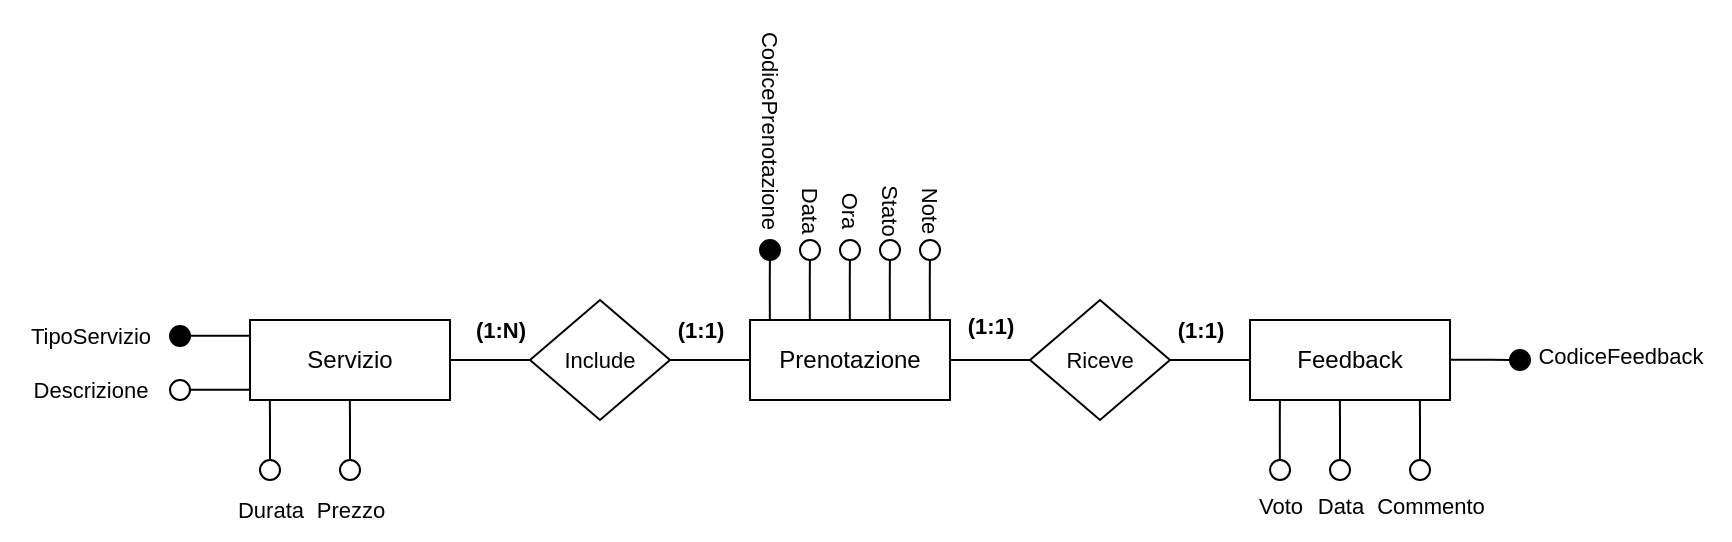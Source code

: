 <mxfile version="25.0.3">
  <diagram name="Page-1" id="EHbDZYoHjk3vQe8Ejhvv">
    <mxGraphModel dx="2672" dy="506" grid="1" gridSize="10" guides="1" tooltips="1" connect="1" arrows="1" fold="1" page="1" pageScale="1" pageWidth="850" pageHeight="1100" math="0" shadow="0">
      <root>
        <mxCell id="0" />
        <mxCell id="1" parent="0" />
        <mxCell id="3pYKi4AClHYdLQsbnEup-44" style="edgeStyle=orthogonalEdgeStyle;shape=connector;rounded=0;orthogonalLoop=1;jettySize=auto;html=1;exitX=0;exitY=0.25;exitDx=0;exitDy=0;strokeColor=default;align=center;verticalAlign=middle;fontFamily=Helvetica;fontSize=11;fontColor=default;labelBackgroundColor=default;endArrow=none;endFill=0;" parent="1" edge="1">
          <mxGeometry relative="1" as="geometry">
            <mxPoint x="-150" y="179.86" as="targetPoint" />
            <mxPoint x="-120" y="179.94" as="sourcePoint" />
            <Array as="points">
              <mxPoint x="-130" y="179.94" />
              <mxPoint x="-130" y="179.94" />
            </Array>
          </mxGeometry>
        </mxCell>
        <mxCell id="3pYKi4AClHYdLQsbnEup-40" value="" style="ellipse;whiteSpace=wrap;html=1;aspect=fixed;fontFamily=Helvetica;fontSize=11;fontColor=default;labelBackgroundColor=default;fillColor=#000000;" parent="1" vertex="1">
          <mxGeometry x="-120" y="175" width="10" height="10" as="geometry" />
        </mxCell>
        <mxCell id="3pYKi4AClHYdLQsbnEup-50" style="edgeStyle=orthogonalEdgeStyle;shape=connector;rounded=0;orthogonalLoop=1;jettySize=auto;html=1;strokeColor=default;align=center;verticalAlign=middle;fontFamily=Helvetica;fontSize=11;fontColor=default;labelBackgroundColor=default;endArrow=none;endFill=0;" parent="1" edge="1">
          <mxGeometry relative="1" as="geometry">
            <mxPoint x="-700.08" y="200" as="targetPoint" />
            <mxPoint x="-700" y="230" as="sourcePoint" />
            <Array as="points">
              <mxPoint x="-700.11" y="210" />
              <mxPoint x="-700.11" y="210" />
            </Array>
          </mxGeometry>
        </mxCell>
        <mxCell id="3pYKi4AClHYdLQsbnEup-51" value="" style="ellipse;whiteSpace=wrap;html=1;aspect=fixed;fontFamily=Helvetica;fontSize=11;fontColor=default;labelBackgroundColor=default;" parent="1" vertex="1">
          <mxGeometry x="-705" y="230" width="10" height="10" as="geometry" />
        </mxCell>
        <mxCell id="w57e7Wg-lAzXvRCn3wtH-1" style="edgeStyle=orthogonalEdgeStyle;rounded=0;orthogonalLoop=1;jettySize=auto;html=1;endArrow=none;endFill=0;" parent="1" source="3pYKi4AClHYdLQsbnEup-126" edge="1">
          <mxGeometry relative="1" as="geometry">
            <mxPoint x="-540" y="180" as="targetPoint" />
          </mxGeometry>
        </mxCell>
        <mxCell id="3pYKi4AClHYdLQsbnEup-126" value="Prenotazione" style="whiteSpace=wrap;html=1;align=center;" parent="1" vertex="1">
          <mxGeometry x="-500" y="160" width="100" height="40" as="geometry" />
        </mxCell>
        <mxCell id="w57e7Wg-lAzXvRCn3wtH-2" style="edgeStyle=orthogonalEdgeStyle;rounded=0;orthogonalLoop=1;jettySize=auto;html=1;endArrow=none;endFill=0;" parent="1" source="3pYKi4AClHYdLQsbnEup-127" edge="1">
          <mxGeometry relative="1" as="geometry">
            <mxPoint x="-650" y="180" as="targetPoint" />
          </mxGeometry>
        </mxCell>
        <mxCell id="3pYKi4AClHYdLQsbnEup-127" value="Include" style="shape=rhombus;perimeter=rhombusPerimeter;whiteSpace=wrap;html=1;align=center;fontFamily=Helvetica;fontSize=11;fontColor=default;labelBackgroundColor=default;" parent="1" vertex="1">
          <mxGeometry x="-610" y="150" width="70" height="60" as="geometry" />
        </mxCell>
        <mxCell id="3pYKi4AClHYdLQsbnEup-193" style="edgeStyle=orthogonalEdgeStyle;shape=connector;rounded=0;orthogonalLoop=1;jettySize=auto;html=1;strokeColor=default;align=center;verticalAlign=middle;fontFamily=Helvetica;fontSize=11;fontColor=default;labelBackgroundColor=default;endArrow=none;endFill=0;" parent="1" edge="1">
          <mxGeometry relative="1" as="geometry">
            <mxPoint x="-780" y="167.92" as="targetPoint" />
            <mxPoint x="-750" y="167.93" as="sourcePoint" />
          </mxGeometry>
        </mxCell>
        <mxCell id="3pYKi4AClHYdLQsbnEup-128" value="Servizio" style="whiteSpace=wrap;html=1;align=center;" parent="1" vertex="1">
          <mxGeometry x="-750" y="160" width="100" height="40" as="geometry" />
        </mxCell>
        <mxCell id="3pYKi4AClHYdLQsbnEup-180" style="edgeStyle=orthogonalEdgeStyle;shape=connector;rounded=0;orthogonalLoop=1;jettySize=auto;html=1;entryX=1;entryY=0.5;entryDx=0;entryDy=0;strokeColor=default;align=center;verticalAlign=middle;fontFamily=Helvetica;fontSize=11;fontColor=default;labelBackgroundColor=default;endArrow=none;endFill=0;" parent="1" source="3pYKi4AClHYdLQsbnEup-129" target="3pYKi4AClHYdLQsbnEup-131" edge="1">
          <mxGeometry relative="1" as="geometry" />
        </mxCell>
        <mxCell id="3pYKi4AClHYdLQsbnEup-129" value="Feedback" style="whiteSpace=wrap;html=1;align=center;" parent="1" vertex="1">
          <mxGeometry x="-250" y="160" width="100" height="40" as="geometry" />
        </mxCell>
        <mxCell id="3pYKi4AClHYdLQsbnEup-177" style="edgeStyle=orthogonalEdgeStyle;shape=connector;rounded=0;orthogonalLoop=1;jettySize=auto;html=1;entryX=1;entryY=0.5;entryDx=0;entryDy=0;strokeColor=default;align=center;verticalAlign=middle;fontFamily=Helvetica;fontSize=11;fontColor=default;labelBackgroundColor=default;endArrow=none;endFill=0;" parent="1" source="3pYKi4AClHYdLQsbnEup-131" target="3pYKi4AClHYdLQsbnEup-126" edge="1">
          <mxGeometry relative="1" as="geometry" />
        </mxCell>
        <mxCell id="3pYKi4AClHYdLQsbnEup-131" value="Riceve" style="shape=rhombus;perimeter=rhombusPerimeter;whiteSpace=wrap;html=1;align=center;fontFamily=Helvetica;fontSize=11;fontColor=default;labelBackgroundColor=default;" parent="1" vertex="1">
          <mxGeometry x="-360" y="150" width="70" height="60" as="geometry" />
        </mxCell>
        <mxCell id="3pYKi4AClHYdLQsbnEup-133" style="edgeStyle=orthogonalEdgeStyle;shape=connector;rounded=0;orthogonalLoop=1;jettySize=auto;html=1;exitX=0.25;exitY=0;exitDx=0;exitDy=0;strokeColor=default;align=center;verticalAlign=middle;fontFamily=Helvetica;fontSize=11;fontColor=default;labelBackgroundColor=default;endArrow=none;endFill=0;" parent="1" edge="1">
          <mxGeometry relative="1" as="geometry">
            <mxPoint x="-490.05" y="130" as="targetPoint" />
            <mxPoint x="-490.08" y="160" as="sourcePoint" />
            <Array as="points">
              <mxPoint x="-490.08" y="140" />
              <mxPoint x="-490.08" y="140" />
            </Array>
          </mxGeometry>
        </mxCell>
        <mxCell id="3pYKi4AClHYdLQsbnEup-135" style="edgeStyle=orthogonalEdgeStyle;shape=connector;rounded=0;orthogonalLoop=1;jettySize=auto;html=1;exitX=0.25;exitY=0;exitDx=0;exitDy=0;strokeColor=default;align=center;verticalAlign=middle;fontFamily=Helvetica;fontSize=11;fontColor=default;labelBackgroundColor=default;endArrow=none;endFill=0;" parent="1" edge="1">
          <mxGeometry relative="1" as="geometry">
            <mxPoint x="-470.05" y="130" as="targetPoint" />
            <mxPoint x="-470.08" y="160" as="sourcePoint" />
            <Array as="points">
              <mxPoint x="-470.08" y="140" />
              <mxPoint x="-470.08" y="140" />
            </Array>
          </mxGeometry>
        </mxCell>
        <mxCell id="3pYKi4AClHYdLQsbnEup-136" value="" style="ellipse;whiteSpace=wrap;html=1;aspect=fixed;fontFamily=Helvetica;fontSize=11;fontColor=default;labelBackgroundColor=default;" parent="1" vertex="1">
          <mxGeometry x="-475" y="120" width="10" height="10" as="geometry" />
        </mxCell>
        <mxCell id="3pYKi4AClHYdLQsbnEup-139" style="edgeStyle=orthogonalEdgeStyle;shape=connector;rounded=0;orthogonalLoop=1;jettySize=auto;html=1;exitX=0.25;exitY=0;exitDx=0;exitDy=0;strokeColor=default;align=center;verticalAlign=middle;fontFamily=Helvetica;fontSize=11;fontColor=default;labelBackgroundColor=default;endArrow=none;endFill=0;" parent="1" edge="1">
          <mxGeometry relative="1" as="geometry">
            <mxPoint x="-450.05" y="130" as="targetPoint" />
            <mxPoint x="-450.08" y="160" as="sourcePoint" />
            <Array as="points">
              <mxPoint x="-450.08" y="140" />
              <mxPoint x="-450.08" y="140" />
            </Array>
          </mxGeometry>
        </mxCell>
        <mxCell id="3pYKi4AClHYdLQsbnEup-140" value="" style="ellipse;whiteSpace=wrap;html=1;aspect=fixed;fontFamily=Helvetica;fontSize=11;fontColor=default;labelBackgroundColor=default;" parent="1" vertex="1">
          <mxGeometry x="-455" y="120" width="10" height="10" as="geometry" />
        </mxCell>
        <mxCell id="3pYKi4AClHYdLQsbnEup-142" value="" style="ellipse;whiteSpace=wrap;html=1;aspect=fixed;fontFamily=Helvetica;fontSize=11;fontColor=default;labelBackgroundColor=default;fillColor=#000000;" parent="1" vertex="1">
          <mxGeometry x="-495" y="120" width="10" height="10" as="geometry" />
        </mxCell>
        <mxCell id="3pYKi4AClHYdLQsbnEup-143" value="CodicePrenotazione" style="text;html=1;align=center;verticalAlign=middle;resizable=0;points=[];autosize=1;strokeColor=none;fillColor=none;fontFamily=Helvetica;fontSize=11;fontColor=default;labelBackgroundColor=default;rotation=90;" parent="1" vertex="1">
          <mxGeometry x="-555" y="50" width="130" height="30" as="geometry" />
        </mxCell>
        <mxCell id="3pYKi4AClHYdLQsbnEup-144" value="Data" style="text;html=1;align=center;verticalAlign=middle;resizable=0;points=[];autosize=1;strokeColor=none;fillColor=none;fontFamily=Helvetica;fontSize=11;fontColor=default;labelBackgroundColor=default;rotation=90;" parent="1" vertex="1">
          <mxGeometry x="-495" y="90" width="50" height="30" as="geometry" />
        </mxCell>
        <mxCell id="3pYKi4AClHYdLQsbnEup-145" value="Ora" style="text;html=1;align=center;verticalAlign=middle;resizable=0;points=[];autosize=1;strokeColor=none;fillColor=none;fontFamily=Helvetica;fontSize=11;fontColor=default;labelBackgroundColor=default;rotation=90;" parent="1" vertex="1">
          <mxGeometry x="-470" y="90" width="40" height="30" as="geometry" />
        </mxCell>
        <mxCell id="3pYKi4AClHYdLQsbnEup-150" style="edgeStyle=orthogonalEdgeStyle;shape=connector;rounded=0;orthogonalLoop=1;jettySize=auto;html=1;exitX=0.25;exitY=0;exitDx=0;exitDy=0;strokeColor=default;align=center;verticalAlign=middle;fontFamily=Helvetica;fontSize=11;fontColor=default;labelBackgroundColor=default;endArrow=none;endFill=0;" parent="1" edge="1">
          <mxGeometry relative="1" as="geometry">
            <mxPoint x="-430.05" y="130" as="targetPoint" />
            <mxPoint x="-430.08" y="160" as="sourcePoint" />
            <Array as="points">
              <mxPoint x="-430.08" y="140" />
              <mxPoint x="-430.08" y="140" />
            </Array>
          </mxGeometry>
        </mxCell>
        <mxCell id="3pYKi4AClHYdLQsbnEup-151" value="" style="ellipse;whiteSpace=wrap;html=1;aspect=fixed;fontFamily=Helvetica;fontSize=11;fontColor=default;labelBackgroundColor=default;" parent="1" vertex="1">
          <mxGeometry x="-435" y="120" width="10" height="10" as="geometry" />
        </mxCell>
        <mxCell id="3pYKi4AClHYdLQsbnEup-152" value="Stato" style="text;html=1;align=center;verticalAlign=middle;resizable=0;points=[];autosize=1;strokeColor=none;fillColor=none;fontFamily=Helvetica;fontSize=11;fontColor=default;labelBackgroundColor=default;rotation=90;" parent="1" vertex="1">
          <mxGeometry x="-455" y="90" width="50" height="30" as="geometry" />
        </mxCell>
        <mxCell id="3pYKi4AClHYdLQsbnEup-153" style="edgeStyle=orthogonalEdgeStyle;shape=connector;rounded=0;orthogonalLoop=1;jettySize=auto;html=1;exitX=0.25;exitY=0;exitDx=0;exitDy=0;strokeColor=default;align=center;verticalAlign=middle;fontFamily=Helvetica;fontSize=11;fontColor=default;labelBackgroundColor=default;endArrow=none;endFill=0;" parent="1" edge="1">
          <mxGeometry relative="1" as="geometry">
            <mxPoint x="-410.05" y="130" as="targetPoint" />
            <mxPoint x="-410.08" y="160" as="sourcePoint" />
            <Array as="points">
              <mxPoint x="-410.08" y="140" />
              <mxPoint x="-410.08" y="140" />
            </Array>
          </mxGeometry>
        </mxCell>
        <mxCell id="3pYKi4AClHYdLQsbnEup-154" value="" style="ellipse;whiteSpace=wrap;html=1;aspect=fixed;fontFamily=Helvetica;fontSize=11;fontColor=default;labelBackgroundColor=default;" parent="1" vertex="1">
          <mxGeometry x="-415" y="120" width="10" height="10" as="geometry" />
        </mxCell>
        <mxCell id="3pYKi4AClHYdLQsbnEup-155" value="Note" style="text;html=1;align=center;verticalAlign=middle;resizable=0;points=[];autosize=1;strokeColor=none;fillColor=none;fontFamily=Helvetica;fontSize=11;fontColor=default;labelBackgroundColor=default;rotation=90;" parent="1" vertex="1">
          <mxGeometry x="-435" y="90" width="50" height="30" as="geometry" />
        </mxCell>
        <mxCell id="3pYKi4AClHYdLQsbnEup-184" value="" style="ellipse;whiteSpace=wrap;html=1;aspect=fixed;fontFamily=Helvetica;fontSize=11;fontColor=default;labelBackgroundColor=default;fillColor=#000000;" parent="1" vertex="1">
          <mxGeometry x="-790" y="163" width="10" height="10" as="geometry" />
        </mxCell>
        <mxCell id="3pYKi4AClHYdLQsbnEup-185" value="TipoServizio" style="text;html=1;align=center;verticalAlign=middle;resizable=0;points=[];autosize=1;strokeColor=none;fillColor=none;fontFamily=Helvetica;fontSize=11;fontColor=default;labelBackgroundColor=default;" parent="1" vertex="1">
          <mxGeometry x="-875" y="153" width="90" height="30" as="geometry" />
        </mxCell>
        <mxCell id="3pYKi4AClHYdLQsbnEup-191" style="edgeStyle=orthogonalEdgeStyle;shape=connector;rounded=0;orthogonalLoop=1;jettySize=auto;html=1;strokeColor=default;align=center;verticalAlign=middle;fontFamily=Helvetica;fontSize=11;fontColor=default;labelBackgroundColor=default;endArrow=none;endFill=0;" parent="1" edge="1">
          <mxGeometry relative="1" as="geometry">
            <mxPoint x="-740.08" y="200" as="targetPoint" />
            <mxPoint x="-740" y="230" as="sourcePoint" />
            <Array as="points">
              <mxPoint x="-740.11" y="210" />
              <mxPoint x="-740.11" y="210" />
            </Array>
          </mxGeometry>
        </mxCell>
        <mxCell id="3pYKi4AClHYdLQsbnEup-192" value="" style="ellipse;whiteSpace=wrap;html=1;aspect=fixed;fontFamily=Helvetica;fontSize=11;fontColor=default;labelBackgroundColor=default;" parent="1" vertex="1">
          <mxGeometry x="-745" y="230" width="10" height="10" as="geometry" />
        </mxCell>
        <mxCell id="3pYKi4AClHYdLQsbnEup-195" value="Durata" style="text;html=1;align=center;verticalAlign=middle;resizable=0;points=[];autosize=1;strokeColor=none;fillColor=none;fontFamily=Helvetica;fontSize=11;fontColor=default;labelBackgroundColor=default;" parent="1" vertex="1">
          <mxGeometry x="-770" y="240" width="60" height="30" as="geometry" />
        </mxCell>
        <mxCell id="3pYKi4AClHYdLQsbnEup-196" value="Prezzo" style="text;html=1;align=center;verticalAlign=middle;resizable=0;points=[];autosize=1;strokeColor=none;fillColor=none;fontFamily=Helvetica;fontSize=11;fontColor=default;labelBackgroundColor=default;" parent="1" vertex="1">
          <mxGeometry x="-730" y="240" width="60" height="30" as="geometry" />
        </mxCell>
        <mxCell id="3pYKi4AClHYdLQsbnEup-197" style="edgeStyle=orthogonalEdgeStyle;shape=connector;rounded=0;orthogonalLoop=1;jettySize=auto;html=1;strokeColor=default;align=center;verticalAlign=middle;fontFamily=Helvetica;fontSize=11;fontColor=default;labelBackgroundColor=default;endArrow=none;endFill=0;" parent="1" edge="1">
          <mxGeometry relative="1" as="geometry">
            <mxPoint x="-780" y="194.92" as="targetPoint" />
            <mxPoint x="-750" y="194.92" as="sourcePoint" />
          </mxGeometry>
        </mxCell>
        <mxCell id="3pYKi4AClHYdLQsbnEup-198" value="" style="ellipse;whiteSpace=wrap;html=1;aspect=fixed;fontFamily=Helvetica;fontSize=11;fontColor=default;labelBackgroundColor=default;" parent="1" vertex="1">
          <mxGeometry x="-790" y="190" width="10" height="10" as="geometry" />
        </mxCell>
        <mxCell id="3pYKi4AClHYdLQsbnEup-199" value="Descrizione" style="text;html=1;align=center;verticalAlign=middle;resizable=0;points=[];autosize=1;strokeColor=none;fillColor=none;fontFamily=Helvetica;fontSize=11;fontColor=default;labelBackgroundColor=default;" parent="1" vertex="1">
          <mxGeometry x="-870" y="180" width="80" height="30" as="geometry" />
        </mxCell>
        <mxCell id="3pYKi4AClHYdLQsbnEup-202" style="edgeStyle=orthogonalEdgeStyle;shape=connector;rounded=0;orthogonalLoop=1;jettySize=auto;html=1;exitX=0.25;exitY=0;exitDx=0;exitDy=0;strokeColor=default;align=center;verticalAlign=middle;fontFamily=Helvetica;fontSize=11;fontColor=default;labelBackgroundColor=default;endArrow=none;endFill=0;" parent="1" edge="1">
          <mxGeometry relative="1" as="geometry">
            <mxPoint x="-235.04" y="200" as="targetPoint" />
            <mxPoint x="-235.07" y="230" as="sourcePoint" />
            <Array as="points">
              <mxPoint x="-235.09" y="210" />
              <mxPoint x="-235.09" y="210" />
            </Array>
          </mxGeometry>
        </mxCell>
        <mxCell id="3pYKi4AClHYdLQsbnEup-204" value="CodiceFeedback" style="text;html=1;align=center;verticalAlign=middle;resizable=0;points=[];autosize=1;strokeColor=none;fillColor=none;fontFamily=Helvetica;fontSize=11;fontColor=default;labelBackgroundColor=default;" parent="1" vertex="1">
          <mxGeometry x="-120" y="163" width="110" height="30" as="geometry" />
        </mxCell>
        <mxCell id="3pYKi4AClHYdLQsbnEup-205" style="edgeStyle=orthogonalEdgeStyle;shape=connector;rounded=0;orthogonalLoop=1;jettySize=auto;html=1;strokeColor=default;align=center;verticalAlign=middle;fontFamily=Helvetica;fontSize=11;fontColor=default;labelBackgroundColor=default;endArrow=none;endFill=0;exitX=0.5;exitY=0;exitDx=0;exitDy=0;" parent="1" source="3pYKi4AClHYdLQsbnEup-206" edge="1">
          <mxGeometry relative="1" as="geometry">
            <mxPoint x="-205.06" y="200" as="targetPoint" />
            <mxPoint x="-204.98" y="227" as="sourcePoint" />
            <Array as="points">
              <mxPoint x="-205" y="210" />
              <mxPoint x="-205" y="210" />
            </Array>
          </mxGeometry>
        </mxCell>
        <mxCell id="3pYKi4AClHYdLQsbnEup-206" value="" style="ellipse;whiteSpace=wrap;html=1;aspect=fixed;fontFamily=Helvetica;fontSize=11;fontColor=default;labelBackgroundColor=default;" parent="1" vertex="1">
          <mxGeometry x="-210" y="230" width="10" height="10" as="geometry" />
        </mxCell>
        <mxCell id="3pYKi4AClHYdLQsbnEup-208" style="edgeStyle=orthogonalEdgeStyle;shape=connector;rounded=0;orthogonalLoop=1;jettySize=auto;html=1;strokeColor=default;align=center;verticalAlign=middle;fontFamily=Helvetica;fontSize=11;fontColor=default;labelBackgroundColor=default;endArrow=none;endFill=0;exitX=0.5;exitY=0;exitDx=0;exitDy=0;" parent="1" source="3pYKi4AClHYdLQsbnEup-209" edge="1">
          <mxGeometry relative="1" as="geometry">
            <mxPoint x="-165.06" y="200" as="targetPoint" />
            <mxPoint x="-164.98" y="227" as="sourcePoint" />
            <Array as="points">
              <mxPoint x="-165" y="210" />
              <mxPoint x="-165" y="210" />
            </Array>
          </mxGeometry>
        </mxCell>
        <mxCell id="3pYKi4AClHYdLQsbnEup-209" value="" style="ellipse;whiteSpace=wrap;html=1;aspect=fixed;fontFamily=Helvetica;fontSize=11;fontColor=default;labelBackgroundColor=default;" parent="1" vertex="1">
          <mxGeometry x="-170" y="230" width="10" height="10" as="geometry" />
        </mxCell>
        <mxCell id="3pYKi4AClHYdLQsbnEup-210" value="Commento" style="text;html=1;align=center;verticalAlign=middle;resizable=0;points=[];autosize=1;strokeColor=none;fillColor=none;fontFamily=Helvetica;fontSize=11;fontColor=default;labelBackgroundColor=default;" parent="1" vertex="1">
          <mxGeometry x="-200" y="238" width="80" height="30" as="geometry" />
        </mxCell>
        <mxCell id="3pYKi4AClHYdLQsbnEup-212" value="Data" style="text;html=1;align=center;verticalAlign=middle;resizable=0;points=[];autosize=1;strokeColor=none;fillColor=none;fontFamily=Helvetica;fontSize=11;fontColor=default;labelBackgroundColor=default;" parent="1" vertex="1">
          <mxGeometry x="-230" y="238" width="50" height="30" as="geometry" />
        </mxCell>
        <mxCell id="3pYKi4AClHYdLQsbnEup-213" value="" style="ellipse;whiteSpace=wrap;html=1;aspect=fixed;fontFamily=Helvetica;fontSize=11;fontColor=default;labelBackgroundColor=default;" parent="1" vertex="1">
          <mxGeometry x="-240" y="230" width="10" height="10" as="geometry" />
        </mxCell>
        <mxCell id="3pYKi4AClHYdLQsbnEup-214" value="Voto" style="text;html=1;align=center;verticalAlign=middle;resizable=0;points=[];autosize=1;strokeColor=none;fillColor=none;fontFamily=Helvetica;fontSize=11;fontColor=default;labelBackgroundColor=default;" parent="1" vertex="1">
          <mxGeometry x="-260" y="238" width="50" height="30" as="geometry" />
        </mxCell>
        <mxCell id="3pYKi4AClHYdLQsbnEup-217" value="(1:1)" style="text;html=1;align=center;verticalAlign=middle;resizable=0;points=[];autosize=1;strokeColor=none;fillColor=none;fontFamily=Helvetica;fontSize=11;fontColor=default;labelBackgroundColor=default;fontStyle=1" parent="1" vertex="1">
          <mxGeometry x="-405" y="148" width="50" height="30" as="geometry" />
        </mxCell>
        <mxCell id="3pYKi4AClHYdLQsbnEup-218" value="(1:1)" style="text;html=1;align=center;verticalAlign=middle;resizable=0;points=[];autosize=1;strokeColor=none;fillColor=none;fontFamily=Helvetica;fontSize=11;fontColor=default;labelBackgroundColor=default;fontStyle=1" parent="1" vertex="1">
          <mxGeometry x="-300" y="150" width="50" height="30" as="geometry" />
        </mxCell>
        <mxCell id="3pYKi4AClHYdLQsbnEup-219" value="(1:1)" style="text;html=1;align=center;verticalAlign=middle;resizable=0;points=[];autosize=1;strokeColor=none;fillColor=none;fontFamily=Helvetica;fontSize=11;fontColor=default;labelBackgroundColor=default;fontStyle=1" parent="1" vertex="1">
          <mxGeometry x="-550" y="150" width="50" height="30" as="geometry" />
        </mxCell>
        <mxCell id="3pYKi4AClHYdLQsbnEup-220" value="(1:N)" style="text;html=1;align=center;verticalAlign=middle;resizable=0;points=[];autosize=1;strokeColor=none;fillColor=none;fontFamily=Helvetica;fontSize=11;fontColor=default;labelBackgroundColor=default;fontStyle=1" parent="1" vertex="1">
          <mxGeometry x="-650" y="150" width="50" height="30" as="geometry" />
        </mxCell>
      </root>
    </mxGraphModel>
  </diagram>
</mxfile>
